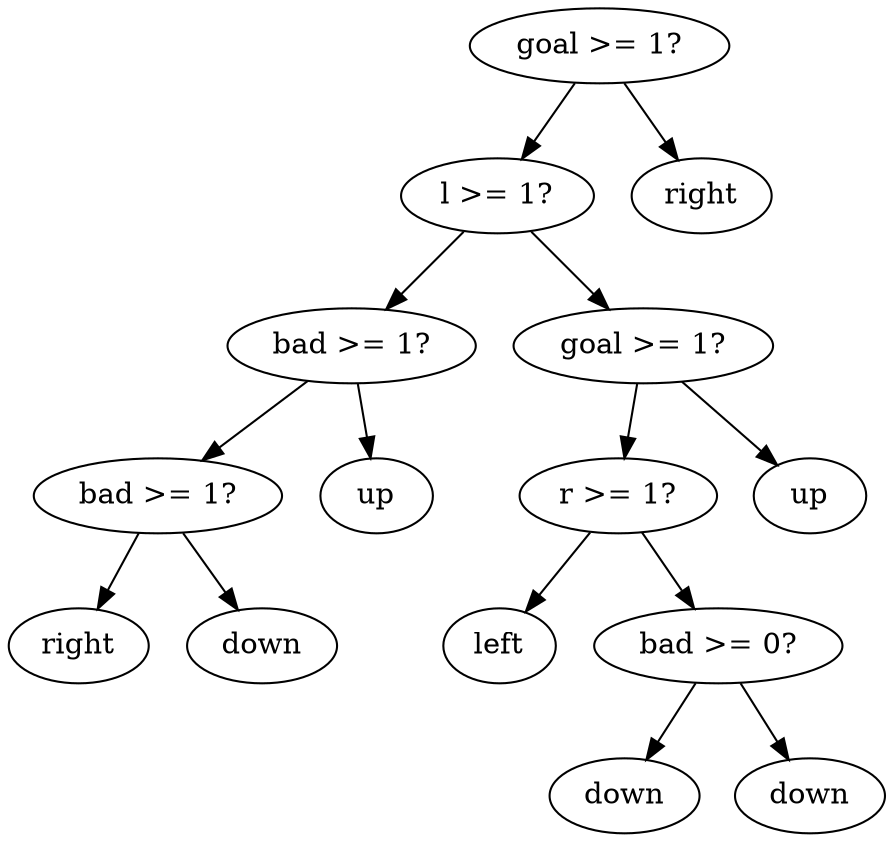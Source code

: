digraph tree {
    "0x0" [label="goal >= 1?"];
    "0x1" [label="l >= 1?"];
    "0x2" [label="bad >= 1?"];
    "0x3" [label="bad >= 1?"];
    "0x4" [label="right"];
    "0x5" [label="down"];
    "0x6" [label="up"];
    "0x7" [label="goal >= 1?"];
    "0x8" [label="r >= 1?"];
    "0x9" [label="left"];
    "0xa" [label="bad >= 0?"];
    "0xb" [label="down"];
    "0xc" [label="down"];
    "0xd" [label="up"];
    "0xe" [label="right"];
    "0x0" -> "0x1";
    "0x0" -> "0xe";
    "0x1" -> "0x2";
    "0x1" -> "0x7";
    "0x2" -> "0x3";
    "0x2" -> "0x6";
    "0x3" -> "0x4";
    "0x3" -> "0x5";
    "0x7" -> "0x8";
    "0x7" -> "0xd";
    "0x8" -> "0x9";
    "0x8" -> "0xa";
    "0xa" -> "0xb";
    "0xa" -> "0xc";
}
